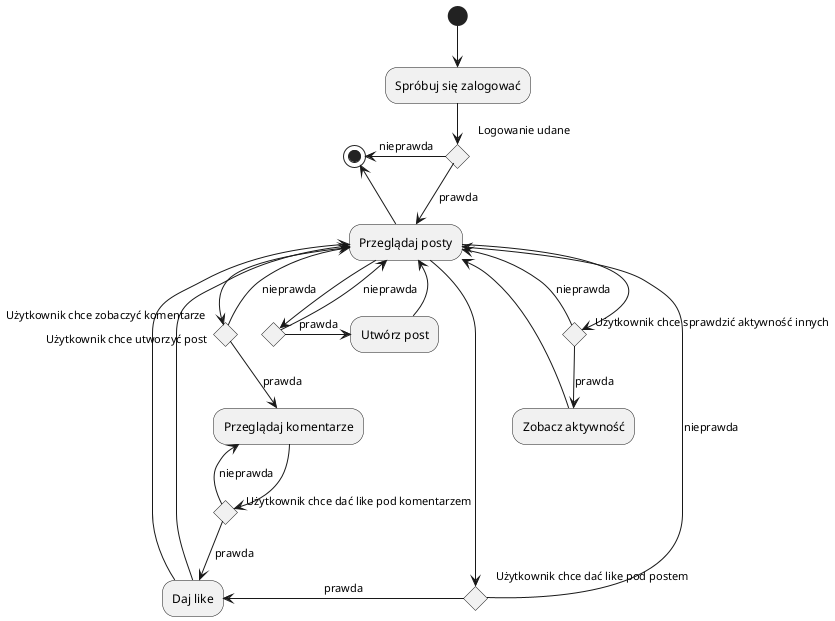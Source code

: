 @startuml Cloud Activity Diagram

(*) --> "Spróbuj się zalogować"

if "Logowanie udane" then
-down-> [prawda] "Przeglądaj posty" as seePosts

    seePosts -left-> if "Użytkownik chce dać like pod postem" then
    -left-> [prawda] "Daj like" 
    -> seePosts
    else
    --> [nieprawda] seePosts
    endif
    
    seePosts -left-> if "Użytkownik chce zobaczyć komentarze" then
    --> [prawda] "Przeglądaj komentarze"
        -> if "Użytkownik chce dać like pod komentarzem" then
        --> [prawda] "Daj like" 
        --> seePosts
        else
        --> [nieprawda] "Przeglądaj komentarze"
        endif
    else
    --> [nieprawda] seePosts
    endif

    seePosts -down-> if "Użytkownik chce utworzyć post" then
    -right-> [prawda] "Utwórz post"
    -left-> seePosts
    else
    --> [nieprawda] seePosts
    endif
    
    if "Użytkownik chce sprawdzić aktywność innych" then
    --> [prawda] "Zobacz aktywność"
    -> seePosts
    else
    --> [nieprawda] seePosts
    endif
    
    seePosts -left->(*)
else
-left-> [nieprawda] (*)
endif

@enduml